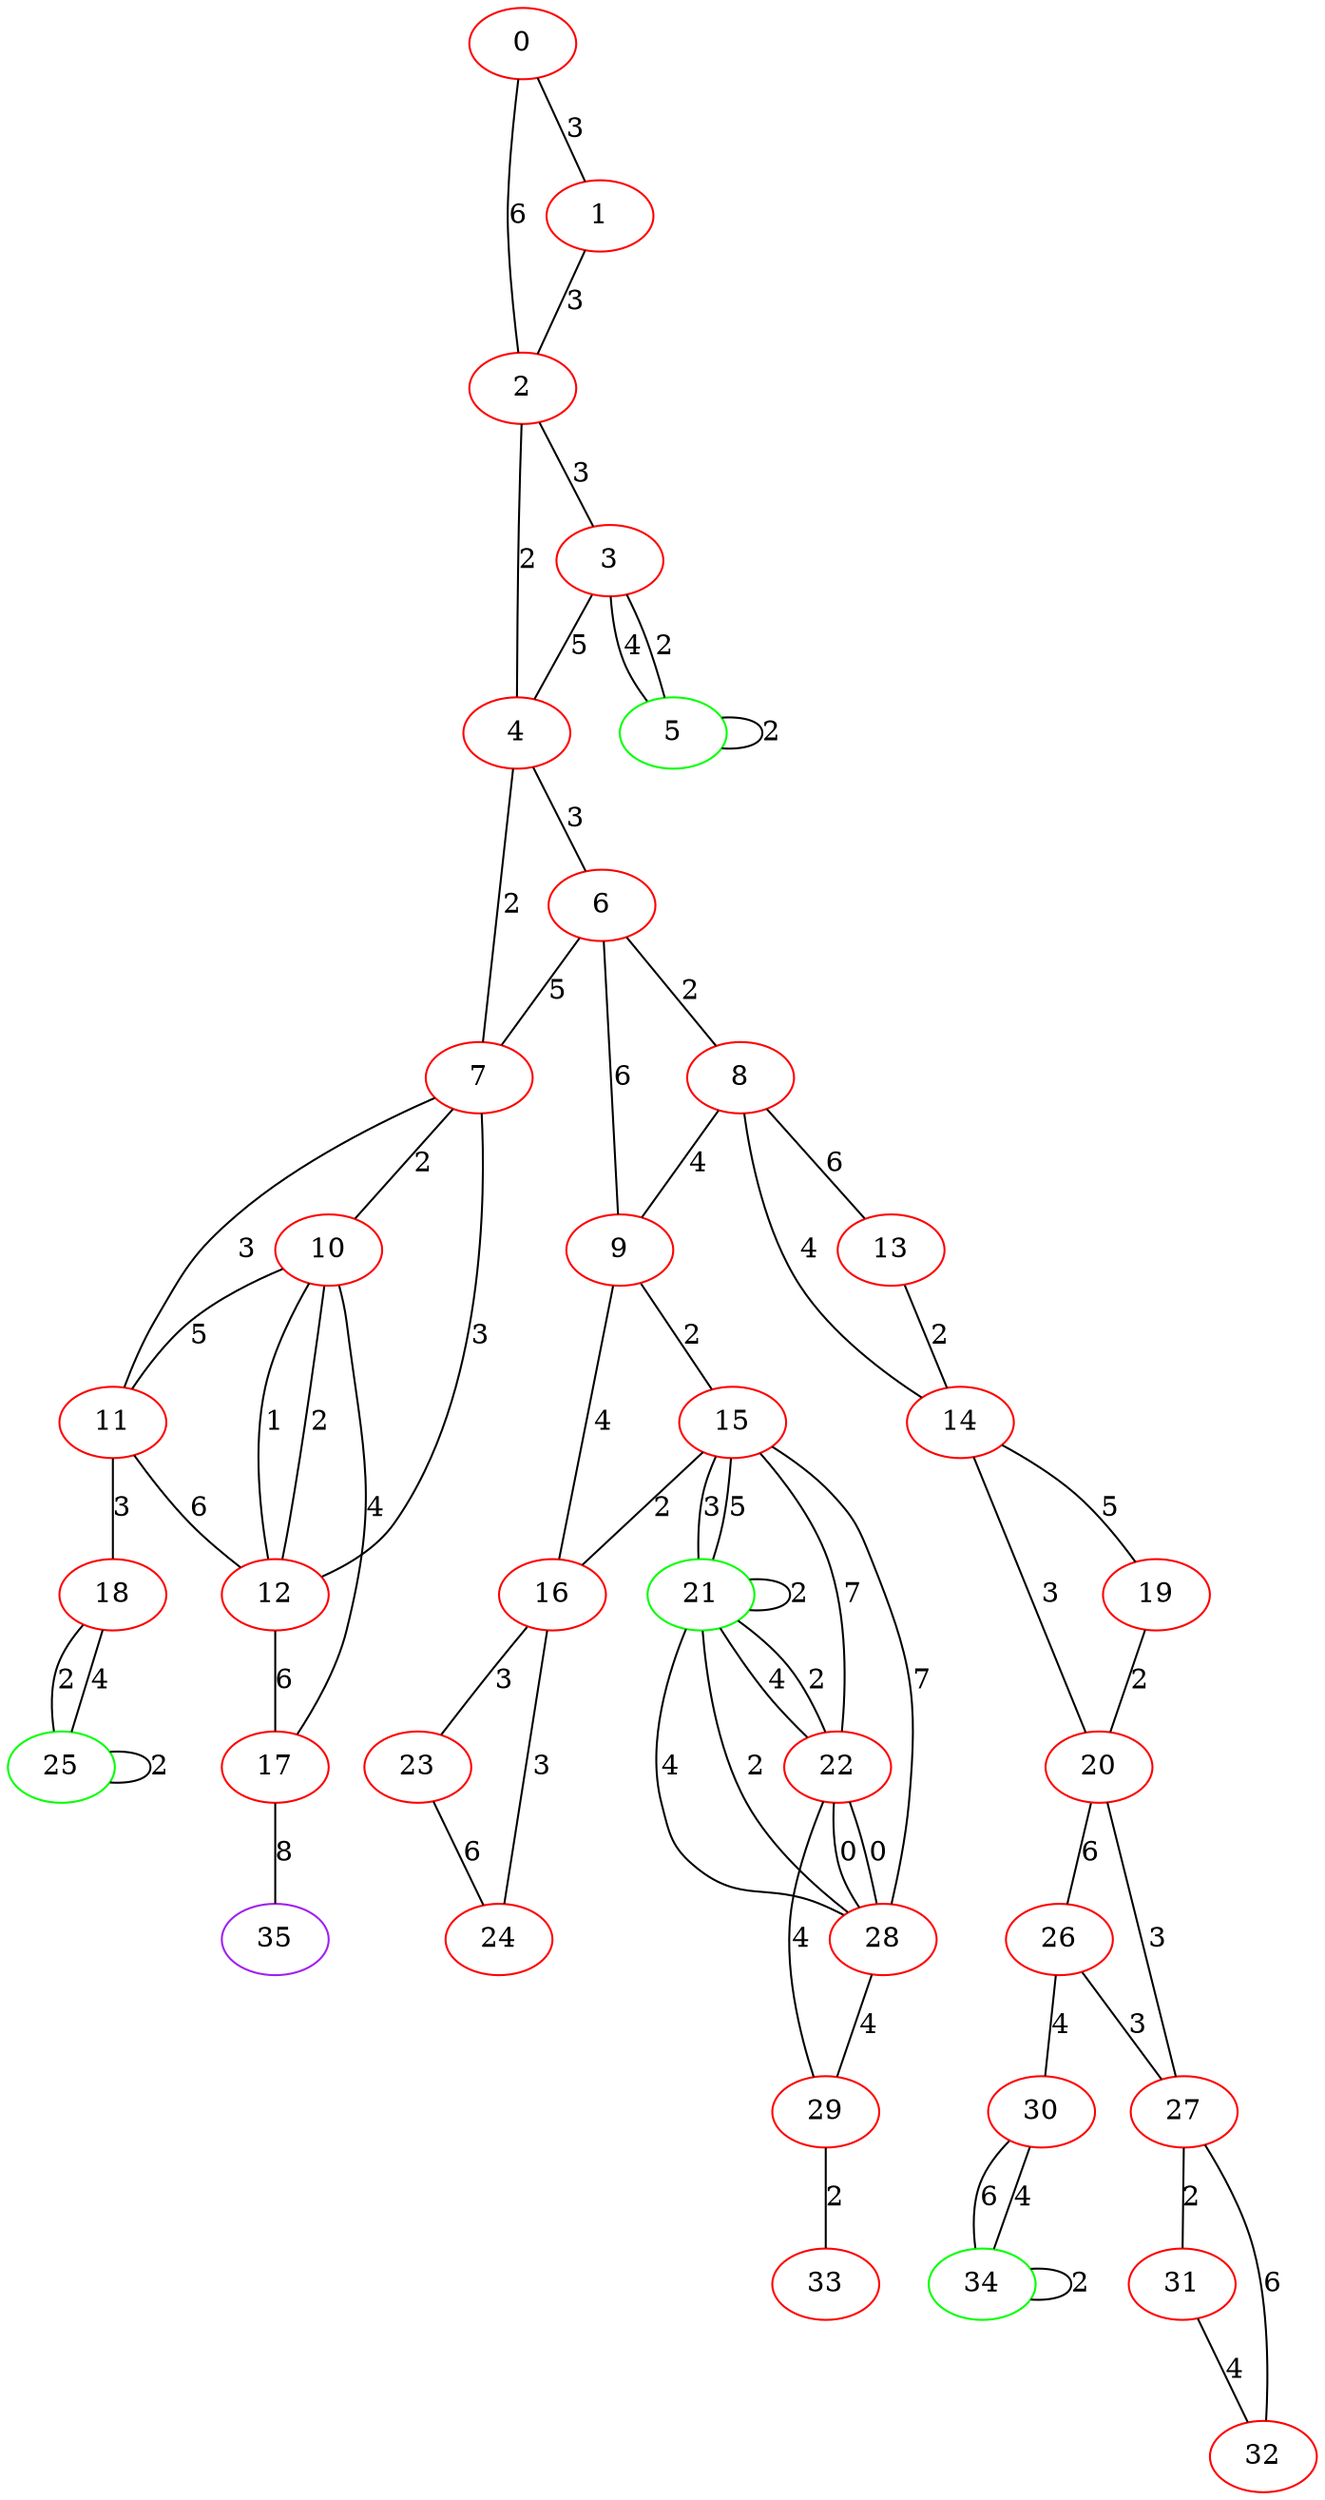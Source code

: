graph "" {
0 [color=red, weight=1];
1 [color=red, weight=1];
2 [color=red, weight=1];
3 [color=red, weight=1];
4 [color=red, weight=1];
5 [color=green, weight=2];
6 [color=red, weight=1];
7 [color=red, weight=1];
8 [color=red, weight=1];
9 [color=red, weight=1];
10 [color=red, weight=1];
11 [color=red, weight=1];
12 [color=red, weight=1];
13 [color=red, weight=1];
14 [color=red, weight=1];
15 [color=red, weight=1];
16 [color=red, weight=1];
17 [color=red, weight=1];
18 [color=red, weight=1];
19 [color=red, weight=1];
20 [color=red, weight=1];
21 [color=green, weight=2];
22 [color=red, weight=1];
23 [color=red, weight=1];
24 [color=red, weight=1];
25 [color=green, weight=2];
26 [color=red, weight=1];
27 [color=red, weight=1];
28 [color=red, weight=1];
29 [color=red, weight=1];
30 [color=red, weight=1];
31 [color=red, weight=1];
32 [color=red, weight=1];
33 [color=red, weight=1];
34 [color=green, weight=2];
35 [color=purple, weight=4];
0 -- 1  [key=0, label=3];
0 -- 2  [key=0, label=6];
1 -- 2  [key=0, label=3];
2 -- 3  [key=0, label=3];
2 -- 4  [key=0, label=2];
3 -- 4  [key=0, label=5];
3 -- 5  [key=0, label=4];
3 -- 5  [key=1, label=2];
4 -- 6  [key=0, label=3];
4 -- 7  [key=0, label=2];
5 -- 5  [key=0, label=2];
6 -- 8  [key=0, label=2];
6 -- 9  [key=0, label=6];
6 -- 7  [key=0, label=5];
7 -- 10  [key=0, label=2];
7 -- 11  [key=0, label=3];
7 -- 12  [key=0, label=3];
8 -- 9  [key=0, label=4];
8 -- 13  [key=0, label=6];
8 -- 14  [key=0, label=4];
9 -- 16  [key=0, label=4];
9 -- 15  [key=0, label=2];
10 -- 17  [key=0, label=4];
10 -- 11  [key=0, label=5];
10 -- 12  [key=0, label=1];
10 -- 12  [key=1, label=2];
11 -- 12  [key=0, label=6];
11 -- 18  [key=0, label=3];
12 -- 17  [key=0, label=6];
13 -- 14  [key=0, label=2];
14 -- 19  [key=0, label=5];
14 -- 20  [key=0, label=3];
15 -- 16  [key=0, label=2];
15 -- 28  [key=0, label=7];
15 -- 21  [key=0, label=3];
15 -- 21  [key=1, label=5];
15 -- 22  [key=0, label=7];
16 -- 24  [key=0, label=3];
16 -- 23  [key=0, label=3];
17 -- 35  [key=0, label=8];
18 -- 25  [key=0, label=2];
18 -- 25  [key=1, label=4];
19 -- 20  [key=0, label=2];
20 -- 27  [key=0, label=3];
20 -- 26  [key=0, label=6];
21 -- 28  [key=0, label=4];
21 -- 28  [key=1, label=2];
21 -- 21  [key=0, label=2];
21 -- 22  [key=0, label=4];
21 -- 22  [key=1, label=2];
22 -- 29  [key=0, label=4];
22 -- 28  [key=0, label=0];
22 -- 28  [key=1, label=0];
23 -- 24  [key=0, label=6];
25 -- 25  [key=0, label=2];
26 -- 27  [key=0, label=3];
26 -- 30  [key=0, label=4];
27 -- 32  [key=0, label=6];
27 -- 31  [key=0, label=2];
28 -- 29  [key=0, label=4];
29 -- 33  [key=0, label=2];
30 -- 34  [key=0, label=6];
30 -- 34  [key=1, label=4];
31 -- 32  [key=0, label=4];
34 -- 34  [key=0, label=2];
}
